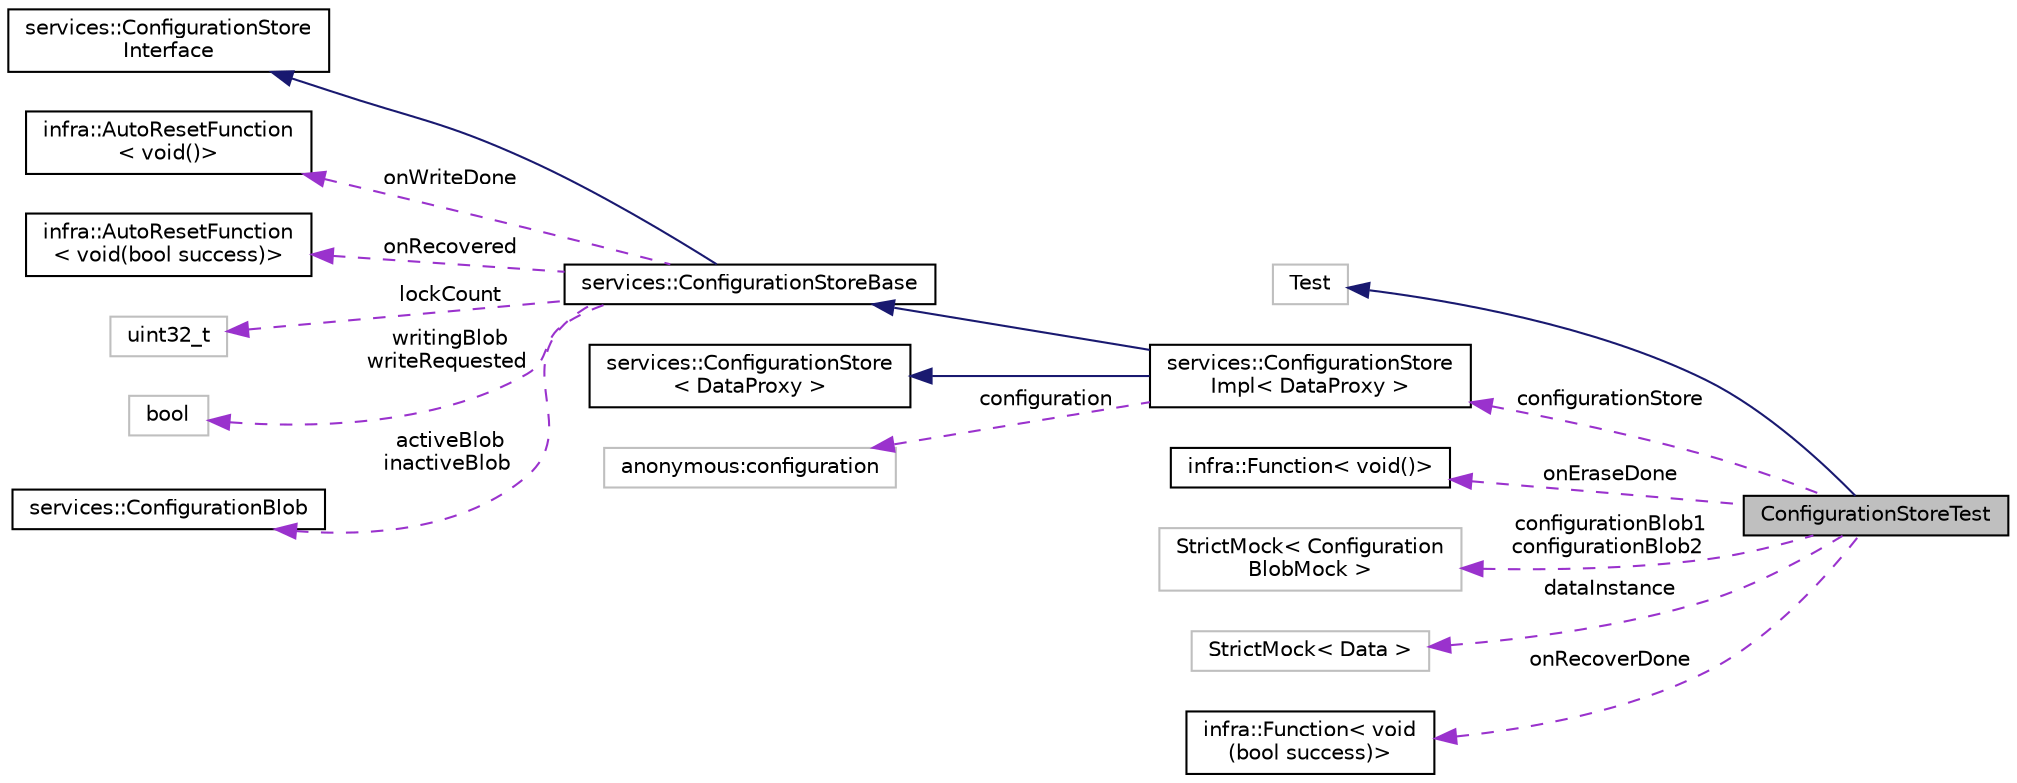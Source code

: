 digraph "ConfigurationStoreTest"
{
 // INTERACTIVE_SVG=YES
  edge [fontname="Helvetica",fontsize="10",labelfontname="Helvetica",labelfontsize="10"];
  node [fontname="Helvetica",fontsize="10",shape=record];
  rankdir="LR";
  Node2 [label="ConfigurationStoreTest",height=0.2,width=0.4,color="black", fillcolor="grey75", style="filled", fontcolor="black"];
  Node3 -> Node2 [dir="back",color="midnightblue",fontsize="10",style="solid",fontname="Helvetica"];
  Node3 [label="Test",height=0.2,width=0.4,color="grey75", fillcolor="white", style="filled"];
  Node4 -> Node2 [dir="back",color="darkorchid3",fontsize="10",style="dashed",label=" configurationStore" ,fontname="Helvetica"];
  Node4 [label="services::ConfigurationStore\lImpl\< DataProxy \>",height=0.2,width=0.4,color="black", fillcolor="white", style="filled",URL="$de/d57/classservices_1_1_configuration_store_impl.html"];
  Node5 -> Node4 [dir="back",color="midnightblue",fontsize="10",style="solid",fontname="Helvetica"];
  Node5 [label="services::ConfigurationStoreBase",height=0.2,width=0.4,color="black", fillcolor="white", style="filled",URL="$d4/dc9/classservices_1_1_configuration_store_base.html"];
  Node6 -> Node5 [dir="back",color="midnightblue",fontsize="10",style="solid",fontname="Helvetica"];
  Node6 [label="services::ConfigurationStore\lInterface",height=0.2,width=0.4,color="black", fillcolor="white", style="filled",URL="$d7/d56/classservices_1_1_configuration_store_interface.html"];
  Node7 -> Node5 [dir="back",color="darkorchid3",fontsize="10",style="dashed",label=" onWriteDone" ,fontname="Helvetica"];
  Node7 [label="infra::AutoResetFunction\l\< void()\>",height=0.2,width=0.4,color="black", fillcolor="white", style="filled",URL="$d5/d33/classinfra_1_1_auto_reset_function.html"];
  Node8 -> Node5 [dir="back",color="darkorchid3",fontsize="10",style="dashed",label=" onRecovered" ,fontname="Helvetica"];
  Node8 [label="infra::AutoResetFunction\l\< void(bool success)\>",height=0.2,width=0.4,color="black", fillcolor="white", style="filled",URL="$d5/d33/classinfra_1_1_auto_reset_function.html"];
  Node9 -> Node5 [dir="back",color="darkorchid3",fontsize="10",style="dashed",label=" lockCount" ,fontname="Helvetica"];
  Node9 [label="uint32_t",height=0.2,width=0.4,color="grey75", fillcolor="white", style="filled"];
  Node10 -> Node5 [dir="back",color="darkorchid3",fontsize="10",style="dashed",label=" writingBlob\nwriteRequested" ,fontname="Helvetica"];
  Node10 [label="bool",height=0.2,width=0.4,color="grey75", fillcolor="white", style="filled"];
  Node11 -> Node5 [dir="back",color="darkorchid3",fontsize="10",style="dashed",label=" activeBlob\ninactiveBlob" ,fontname="Helvetica"];
  Node11 [label="services::ConfigurationBlob",height=0.2,width=0.4,color="black", fillcolor="white", style="filled",URL="$d1/da2/classservices_1_1_configuration_blob.html"];
  Node12 -> Node4 [dir="back",color="midnightblue",fontsize="10",style="solid",fontname="Helvetica"];
  Node12 [label="services::ConfigurationStore\l\< DataProxy \>",height=0.2,width=0.4,color="black", fillcolor="white", style="filled",URL="$d3/db6/classservices_1_1_configuration_store.html"];
  Node13 -> Node4 [dir="back",color="darkorchid3",fontsize="10",style="dashed",label=" configuration" ,fontname="Helvetica"];
  Node13 [label="anonymous:configuration",height=0.2,width=0.4,color="grey75", fillcolor="white", style="filled"];
  Node14 -> Node2 [dir="back",color="darkorchid3",fontsize="10",style="dashed",label=" onEraseDone" ,fontname="Helvetica"];
  Node14 [label="infra::Function\< void()\>",height=0.2,width=0.4,color="black", fillcolor="white", style="filled",URL="$da/d07/classinfra_1_1_function.html"];
  Node15 -> Node2 [dir="back",color="darkorchid3",fontsize="10",style="dashed",label=" configurationBlob1\nconfigurationBlob2" ,fontname="Helvetica"];
  Node15 [label="StrictMock\< Configuration\lBlobMock \>",height=0.2,width=0.4,color="grey75", fillcolor="white", style="filled"];
  Node16 -> Node2 [dir="back",color="darkorchid3",fontsize="10",style="dashed",label=" dataInstance" ,fontname="Helvetica"];
  Node16 [label="StrictMock\< Data \>",height=0.2,width=0.4,color="grey75", fillcolor="white", style="filled"];
  Node17 -> Node2 [dir="back",color="darkorchid3",fontsize="10",style="dashed",label=" onRecoverDone" ,fontname="Helvetica"];
  Node17 [label="infra::Function\< void\l(bool success)\>",height=0.2,width=0.4,color="black", fillcolor="white", style="filled",URL="$da/d07/classinfra_1_1_function.html"];
}
